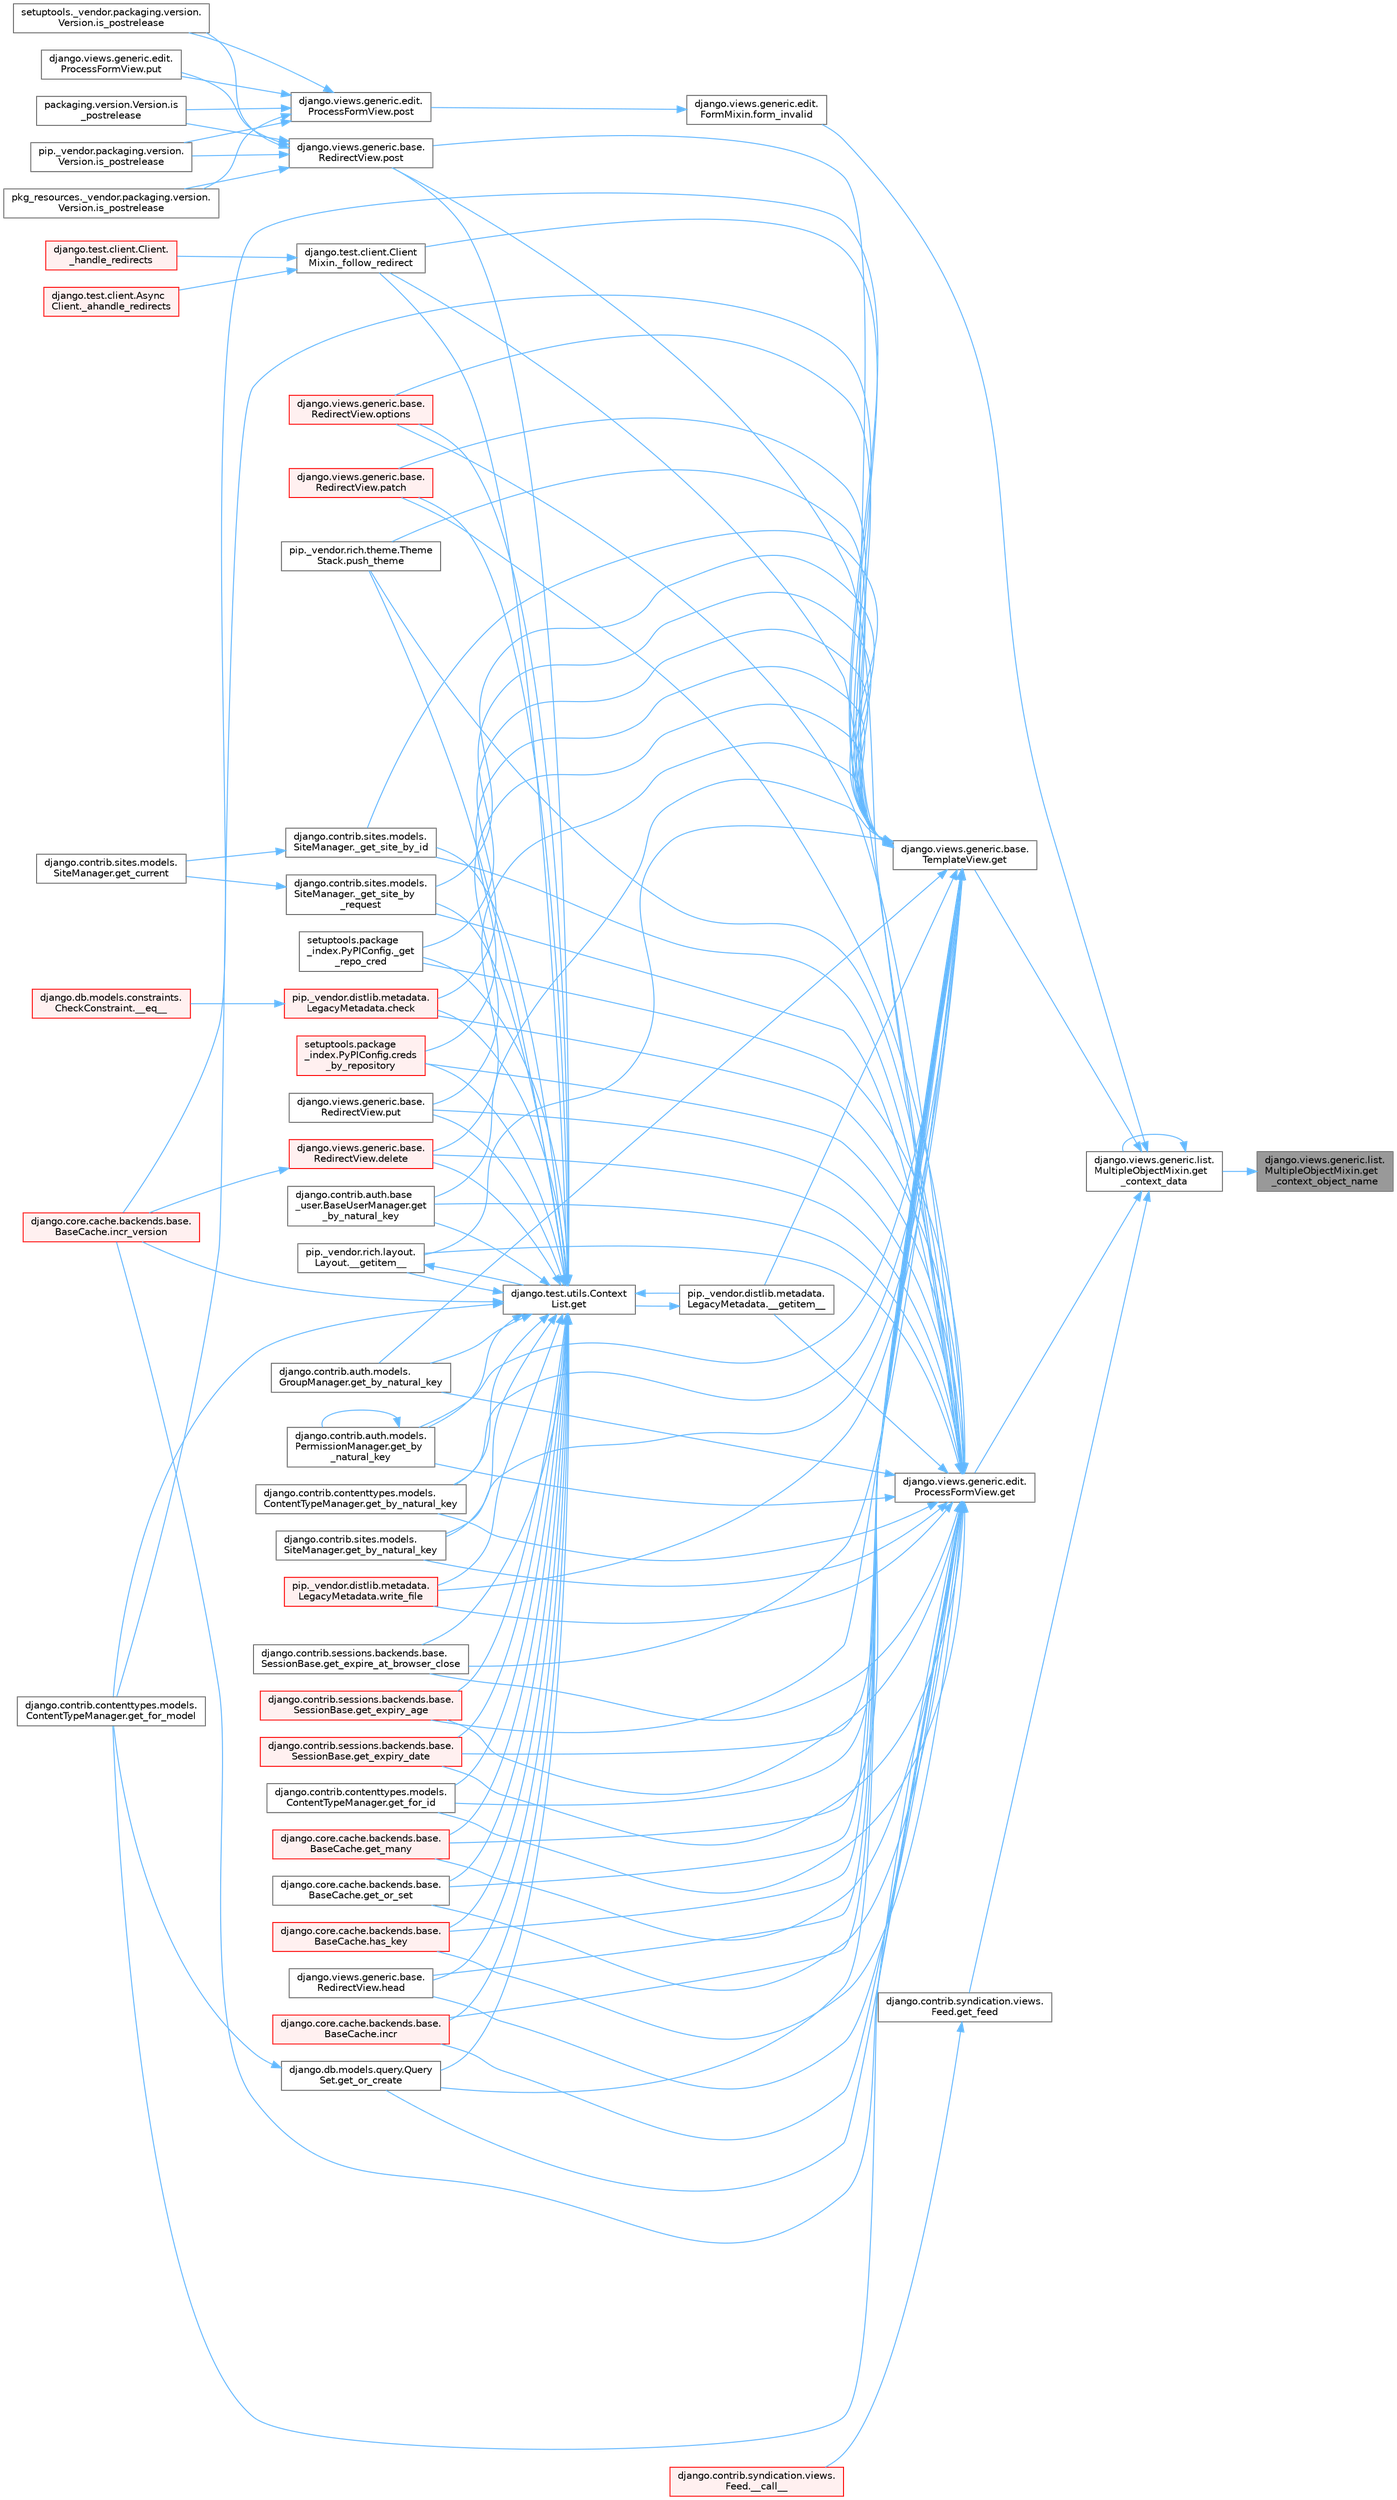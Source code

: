 digraph "django.views.generic.list.MultipleObjectMixin.get_context_object_name"
{
 // LATEX_PDF_SIZE
  bgcolor="transparent";
  edge [fontname=Helvetica,fontsize=10,labelfontname=Helvetica,labelfontsize=10];
  node [fontname=Helvetica,fontsize=10,shape=box,height=0.2,width=0.4];
  rankdir="RL";
  Node1 [id="Node000001",label="django.views.generic.list.\lMultipleObjectMixin.get\l_context_object_name",height=0.2,width=0.4,color="gray40", fillcolor="grey60", style="filled", fontcolor="black",tooltip=" "];
  Node1 -> Node2 [id="edge1_Node000001_Node000002",dir="back",color="steelblue1",style="solid",tooltip=" "];
  Node2 [id="Node000002",label="django.views.generic.list.\lMultipleObjectMixin.get\l_context_data",height=0.2,width=0.4,color="grey40", fillcolor="white", style="filled",URL="$classdjango_1_1views_1_1generic_1_1list_1_1_multiple_object_mixin.html#a10a1d27aca6a731b33b4b0bbcbdfd6f7",tooltip=" "];
  Node2 -> Node3 [id="edge2_Node000002_Node000003",dir="back",color="steelblue1",style="solid",tooltip=" "];
  Node3 [id="Node000003",label="django.views.generic.edit.\lFormMixin.form_invalid",height=0.2,width=0.4,color="grey40", fillcolor="white", style="filled",URL="$classdjango_1_1views_1_1generic_1_1edit_1_1_form_mixin.html#a3a9a5e20aa7819a6749c1ab36efb4936",tooltip=" "];
  Node3 -> Node4 [id="edge3_Node000003_Node000004",dir="back",color="steelblue1",style="solid",tooltip=" "];
  Node4 [id="Node000004",label="django.views.generic.edit.\lProcessFormView.post",height=0.2,width=0.4,color="grey40", fillcolor="white", style="filled",URL="$classdjango_1_1views_1_1generic_1_1edit_1_1_process_form_view.html#a6cf9ff8c9dd22e940a921672ddd1fa0e",tooltip=" "];
  Node4 -> Node5 [id="edge4_Node000004_Node000005",dir="back",color="steelblue1",style="solid",tooltip=" "];
  Node5 [id="Node000005",label="packaging.version.Version.is\l_postrelease",height=0.2,width=0.4,color="grey40", fillcolor="white", style="filled",URL="$classpackaging_1_1version_1_1_version.html#adfb53ca0004e704963c79aafdd5ac254",tooltip=" "];
  Node4 -> Node6 [id="edge5_Node000004_Node000006",dir="back",color="steelblue1",style="solid",tooltip=" "];
  Node6 [id="Node000006",label="pip._vendor.packaging.version.\lVersion.is_postrelease",height=0.2,width=0.4,color="grey40", fillcolor="white", style="filled",URL="$classpip_1_1__vendor_1_1packaging_1_1version_1_1_version.html#a13ff52f4a2a330c24d84da8669cba0f3",tooltip=" "];
  Node4 -> Node7 [id="edge6_Node000004_Node000007",dir="back",color="steelblue1",style="solid",tooltip=" "];
  Node7 [id="Node000007",label="pkg_resources._vendor.packaging.version.\lVersion.is_postrelease",height=0.2,width=0.4,color="grey40", fillcolor="white", style="filled",URL="$classpkg__resources_1_1__vendor_1_1packaging_1_1version_1_1_version.html#a3e7f7c2c0c5a5401fd6b3dc67beb8d1d",tooltip=" "];
  Node4 -> Node8 [id="edge7_Node000004_Node000008",dir="back",color="steelblue1",style="solid",tooltip=" "];
  Node8 [id="Node000008",label="setuptools._vendor.packaging.version.\lVersion.is_postrelease",height=0.2,width=0.4,color="grey40", fillcolor="white", style="filled",URL="$classsetuptools_1_1__vendor_1_1packaging_1_1version_1_1_version.html#a5647516e2057e8ec08c323424ddaab70",tooltip=" "];
  Node4 -> Node9 [id="edge8_Node000004_Node000009",dir="back",color="steelblue1",style="solid",tooltip=" "];
  Node9 [id="Node000009",label="django.views.generic.edit.\lProcessFormView.put",height=0.2,width=0.4,color="grey40", fillcolor="white", style="filled",URL="$classdjango_1_1views_1_1generic_1_1edit_1_1_process_form_view.html#aca9b521620af475d8ce7abc52d04694d",tooltip=" "];
  Node2 -> Node10 [id="edge9_Node000002_Node000010",dir="back",color="steelblue1",style="solid",tooltip=" "];
  Node10 [id="Node000010",label="django.views.generic.base.\lTemplateView.get",height=0.2,width=0.4,color="grey40", fillcolor="white", style="filled",URL="$classdjango_1_1views_1_1generic_1_1base_1_1_template_view.html#a12232ec7fd058af76ce8c7af132ef915",tooltip=" "];
  Node10 -> Node11 [id="edge10_Node000010_Node000011",dir="back",color="steelblue1",style="solid",tooltip=" "];
  Node11 [id="Node000011",label="pip._vendor.distlib.metadata.\lLegacyMetadata.__getitem__",height=0.2,width=0.4,color="grey40", fillcolor="white", style="filled",URL="$classpip_1_1__vendor_1_1distlib_1_1metadata_1_1_legacy_metadata.html#a4bbfa90e12a85ff919edb328c979731c",tooltip=" "];
  Node11 -> Node12 [id="edge11_Node000011_Node000012",dir="back",color="steelblue1",style="solid",tooltip=" "];
  Node12 [id="Node000012",label="django.test.utils.Context\lList.get",height=0.2,width=0.4,color="grey40", fillcolor="white", style="filled",URL="$classdjango_1_1test_1_1utils_1_1_context_list.html#a1797663a8ac92f44dcb9ad281a896842",tooltip=" "];
  Node12 -> Node11 [id="edge12_Node000012_Node000011",dir="back",color="steelblue1",style="solid",tooltip=" "];
  Node12 -> Node13 [id="edge13_Node000012_Node000013",dir="back",color="steelblue1",style="solid",tooltip=" "];
  Node13 [id="Node000013",label="pip._vendor.rich.layout.\lLayout.__getitem__",height=0.2,width=0.4,color="grey40", fillcolor="white", style="filled",URL="$classpip_1_1__vendor_1_1rich_1_1layout_1_1_layout.html#add0ab2d771b738c1d8f491d5fc922238",tooltip=" "];
  Node13 -> Node12 [id="edge14_Node000013_Node000012",dir="back",color="steelblue1",style="solid",tooltip=" "];
  Node12 -> Node14 [id="edge15_Node000012_Node000014",dir="back",color="steelblue1",style="solid",tooltip=" "];
  Node14 [id="Node000014",label="django.test.client.Client\lMixin._follow_redirect",height=0.2,width=0.4,color="grey40", fillcolor="white", style="filled",URL="$classdjango_1_1test_1_1client_1_1_client_mixin.html#a8ef9c674c0e06268a84a19666287c660",tooltip=" "];
  Node14 -> Node15 [id="edge16_Node000014_Node000015",dir="back",color="steelblue1",style="solid",tooltip=" "];
  Node15 [id="Node000015",label="django.test.client.Async\lClient._ahandle_redirects",height=0.2,width=0.4,color="red", fillcolor="#FFF0F0", style="filled",URL="$classdjango_1_1test_1_1client_1_1_async_client.html#a8740fe0dc39e7fe74e515be78449ee76",tooltip=" "];
  Node14 -> Node3170 [id="edge17_Node000014_Node003170",dir="back",color="steelblue1",style="solid",tooltip=" "];
  Node3170 [id="Node003170",label="django.test.client.Client.\l_handle_redirects",height=0.2,width=0.4,color="red", fillcolor="#FFF0F0", style="filled",URL="$classdjango_1_1test_1_1client_1_1_client.html#a234b328f33c374ad181aa49c6515d469",tooltip=" "];
  Node12 -> Node1788 [id="edge18_Node000012_Node001788",dir="back",color="steelblue1",style="solid",tooltip=" "];
  Node1788 [id="Node001788",label="setuptools.package\l_index.PyPIConfig._get\l_repo_cred",height=0.2,width=0.4,color="grey40", fillcolor="white", style="filled",URL="$classsetuptools_1_1package__index_1_1_py_p_i_config.html#ae131b3373b6208486cc5f156eaa7265a",tooltip=" "];
  Node12 -> Node1789 [id="edge19_Node000012_Node001789",dir="back",color="steelblue1",style="solid",tooltip=" "];
  Node1789 [id="Node001789",label="django.contrib.sites.models.\lSiteManager._get_site_by_id",height=0.2,width=0.4,color="grey40", fillcolor="white", style="filled",URL="$classdjango_1_1contrib_1_1sites_1_1models_1_1_site_manager.html#aa2caa86610079c1d43d51ecd4eeffdfd",tooltip=" "];
  Node1789 -> Node1790 [id="edge20_Node001789_Node001790",dir="back",color="steelblue1",style="solid",tooltip=" "];
  Node1790 [id="Node001790",label="django.contrib.sites.models.\lSiteManager.get_current",height=0.2,width=0.4,color="grey40", fillcolor="white", style="filled",URL="$classdjango_1_1contrib_1_1sites_1_1models_1_1_site_manager.html#ac155c05735cdabcfa6cbe4ee00482659",tooltip=" "];
  Node12 -> Node1791 [id="edge21_Node000012_Node001791",dir="back",color="steelblue1",style="solid",tooltip=" "];
  Node1791 [id="Node001791",label="django.contrib.sites.models.\lSiteManager._get_site_by\l_request",height=0.2,width=0.4,color="grey40", fillcolor="white", style="filled",URL="$classdjango_1_1contrib_1_1sites_1_1models_1_1_site_manager.html#afe4ac1f1603e7bc2e95bd348c30e9d81",tooltip=" "];
  Node1791 -> Node1790 [id="edge22_Node001791_Node001790",dir="back",color="steelblue1",style="solid",tooltip=" "];
  Node12 -> Node1792 [id="edge23_Node000012_Node001792",dir="back",color="steelblue1",style="solid",tooltip=" "];
  Node1792 [id="Node001792",label="pip._vendor.distlib.metadata.\lLegacyMetadata.check",height=0.2,width=0.4,color="red", fillcolor="#FFF0F0", style="filled",URL="$classpip_1_1__vendor_1_1distlib_1_1metadata_1_1_legacy_metadata.html#a9f3d75961911af2473c8092d354b3d85",tooltip=" "];
  Node1792 -> Node756 [id="edge24_Node001792_Node000756",dir="back",color="steelblue1",style="solid",tooltip=" "];
  Node756 [id="Node000756",label="django.db.models.constraints.\lCheckConstraint.__eq__",height=0.2,width=0.4,color="red", fillcolor="#FFF0F0", style="filled",URL="$classdjango_1_1db_1_1models_1_1constraints_1_1_check_constraint.html#a55875a553e53009967129f8b8a269475",tooltip=" "];
  Node12 -> Node1793 [id="edge25_Node000012_Node001793",dir="back",color="steelblue1",style="solid",tooltip=" "];
  Node1793 [id="Node001793",label="setuptools.package\l_index.PyPIConfig.creds\l_by_repository",height=0.2,width=0.4,color="red", fillcolor="#FFF0F0", style="filled",URL="$classsetuptools_1_1package__index_1_1_py_p_i_config.html#a277b3e89479d171582044b5f9eb920a0",tooltip=" "];
  Node12 -> Node1795 [id="edge26_Node000012_Node001795",dir="back",color="steelblue1",style="solid",tooltip=" "];
  Node1795 [id="Node001795",label="django.views.generic.base.\lRedirectView.delete",height=0.2,width=0.4,color="red", fillcolor="#FFF0F0", style="filled",URL="$classdjango_1_1views_1_1generic_1_1base_1_1_redirect_view.html#a7060a2e85ff141d1950dd42e436fb9f1",tooltip=" "];
  Node1795 -> Node513 [id="edge27_Node001795_Node000513",dir="back",color="steelblue1",style="solid",tooltip=" "];
  Node513 [id="Node000513",label="django.core.cache.backends.base.\lBaseCache.incr_version",height=0.2,width=0.4,color="red", fillcolor="#FFF0F0", style="filled",URL="$classdjango_1_1core_1_1cache_1_1backends_1_1base_1_1_base_cache.html#a3ac7d74ffcfca67e2afee86ecf858b34",tooltip=" "];
  Node12 -> Node1796 [id="edge28_Node000012_Node001796",dir="back",color="steelblue1",style="solid",tooltip=" "];
  Node1796 [id="Node001796",label="django.contrib.auth.base\l_user.BaseUserManager.get\l_by_natural_key",height=0.2,width=0.4,color="grey40", fillcolor="white", style="filled",URL="$classdjango_1_1contrib_1_1auth_1_1base__user_1_1_base_user_manager.html#a9e0cf0e3651ecbe163d9f87b076b0bf9",tooltip=" "];
  Node12 -> Node1797 [id="edge29_Node000012_Node001797",dir="back",color="steelblue1",style="solid",tooltip=" "];
  Node1797 [id="Node001797",label="django.contrib.auth.models.\lGroupManager.get_by_natural_key",height=0.2,width=0.4,color="grey40", fillcolor="white", style="filled",URL="$classdjango_1_1contrib_1_1auth_1_1models_1_1_group_manager.html#af57a9a2ac1ef277ef6f1956f9d25293e",tooltip=" "];
  Node12 -> Node1798 [id="edge30_Node000012_Node001798",dir="back",color="steelblue1",style="solid",tooltip=" "];
  Node1798 [id="Node001798",label="django.contrib.auth.models.\lPermissionManager.get_by\l_natural_key",height=0.2,width=0.4,color="grey40", fillcolor="white", style="filled",URL="$classdjango_1_1contrib_1_1auth_1_1models_1_1_permission_manager.html#a27621698d1bd2b3a2d73dbcd84db0cc3",tooltip=" "];
  Node1798 -> Node1798 [id="edge31_Node001798_Node001798",dir="back",color="steelblue1",style="solid",tooltip=" "];
  Node12 -> Node1799 [id="edge32_Node000012_Node001799",dir="back",color="steelblue1",style="solid",tooltip=" "];
  Node1799 [id="Node001799",label="django.contrib.contenttypes.models.\lContentTypeManager.get_by_natural_key",height=0.2,width=0.4,color="grey40", fillcolor="white", style="filled",URL="$classdjango_1_1contrib_1_1contenttypes_1_1models_1_1_content_type_manager.html#aa19a7b03514cc1871e322fd5aeb2ecbe",tooltip=" "];
  Node12 -> Node1800 [id="edge33_Node000012_Node001800",dir="back",color="steelblue1",style="solid",tooltip=" "];
  Node1800 [id="Node001800",label="django.contrib.sites.models.\lSiteManager.get_by_natural_key",height=0.2,width=0.4,color="grey40", fillcolor="white", style="filled",URL="$classdjango_1_1contrib_1_1sites_1_1models_1_1_site_manager.html#aeb05076243fd13bbdb7e1fe18794269c",tooltip=" "];
  Node12 -> Node1801 [id="edge34_Node000012_Node001801",dir="back",color="steelblue1",style="solid",tooltip=" "];
  Node1801 [id="Node001801",label="django.contrib.sessions.backends.base.\lSessionBase.get_expire_at_browser_close",height=0.2,width=0.4,color="grey40", fillcolor="white", style="filled",URL="$classdjango_1_1contrib_1_1sessions_1_1backends_1_1base_1_1_session_base.html#a84c6c4afda960d505a1b2a7d3f97d75f",tooltip=" "];
  Node12 -> Node1802 [id="edge35_Node000012_Node001802",dir="back",color="steelblue1",style="solid",tooltip=" "];
  Node1802 [id="Node001802",label="django.contrib.sessions.backends.base.\lSessionBase.get_expiry_age",height=0.2,width=0.4,color="red", fillcolor="#FFF0F0", style="filled",URL="$classdjango_1_1contrib_1_1sessions_1_1backends_1_1base_1_1_session_base.html#af853871a0f2af33b0fd38d04e9296e01",tooltip=" "];
  Node12 -> Node1803 [id="edge36_Node000012_Node001803",dir="back",color="steelblue1",style="solid",tooltip=" "];
  Node1803 [id="Node001803",label="django.contrib.sessions.backends.base.\lSessionBase.get_expiry_date",height=0.2,width=0.4,color="red", fillcolor="#FFF0F0", style="filled",URL="$classdjango_1_1contrib_1_1sessions_1_1backends_1_1base_1_1_session_base.html#af87a5a48ca86a64f795e97f3529df849",tooltip=" "];
  Node12 -> Node1805 [id="edge37_Node000012_Node001805",dir="back",color="steelblue1",style="solid",tooltip=" "];
  Node1805 [id="Node001805",label="django.contrib.contenttypes.models.\lContentTypeManager.get_for_id",height=0.2,width=0.4,color="grey40", fillcolor="white", style="filled",URL="$classdjango_1_1contrib_1_1contenttypes_1_1models_1_1_content_type_manager.html#a4f41aa06163cf8140d954a9d9ac0e99f",tooltip=" "];
  Node12 -> Node683 [id="edge38_Node000012_Node000683",dir="back",color="steelblue1",style="solid",tooltip=" "];
  Node683 [id="Node000683",label="django.contrib.contenttypes.models.\lContentTypeManager.get_for_model",height=0.2,width=0.4,color="grey40", fillcolor="white", style="filled",URL="$classdjango_1_1contrib_1_1contenttypes_1_1models_1_1_content_type_manager.html#a1b89bc07df6111e44f749d556f96a414",tooltip=" "];
  Node12 -> Node1806 [id="edge39_Node000012_Node001806",dir="back",color="steelblue1",style="solid",tooltip=" "];
  Node1806 [id="Node001806",label="django.core.cache.backends.base.\lBaseCache.get_many",height=0.2,width=0.4,color="red", fillcolor="#FFF0F0", style="filled",URL="$classdjango_1_1core_1_1cache_1_1backends_1_1base_1_1_base_cache.html#a1d156ab9ced75cecfa673cbee3ac9053",tooltip=" "];
  Node12 -> Node682 [id="edge40_Node000012_Node000682",dir="back",color="steelblue1",style="solid",tooltip=" "];
  Node682 [id="Node000682",label="django.db.models.query.Query\lSet.get_or_create",height=0.2,width=0.4,color="grey40", fillcolor="white", style="filled",URL="$classdjango_1_1db_1_1models_1_1query_1_1_query_set.html#a0f727927ec4d1b9f3087b831cc911c59",tooltip=" "];
  Node682 -> Node683 [id="edge41_Node000682_Node000683",dir="back",color="steelblue1",style="solid",tooltip=" "];
  Node12 -> Node698 [id="edge42_Node000012_Node000698",dir="back",color="steelblue1",style="solid",tooltip=" "];
  Node698 [id="Node000698",label="django.core.cache.backends.base.\lBaseCache.get_or_set",height=0.2,width=0.4,color="grey40", fillcolor="white", style="filled",URL="$classdjango_1_1core_1_1cache_1_1backends_1_1base_1_1_base_cache.html#ac478d532b4c2b74987f49ff8291e5343",tooltip=" "];
  Node12 -> Node1808 [id="edge43_Node000012_Node001808",dir="back",color="steelblue1",style="solid",tooltip=" "];
  Node1808 [id="Node001808",label="django.core.cache.backends.base.\lBaseCache.has_key",height=0.2,width=0.4,color="red", fillcolor="#FFF0F0", style="filled",URL="$classdjango_1_1core_1_1cache_1_1backends_1_1base_1_1_base_cache.html#a2d06a56d17661d63648e1ec13ae93d3b",tooltip=" "];
  Node12 -> Node1810 [id="edge44_Node000012_Node001810",dir="back",color="steelblue1",style="solid",tooltip=" "];
  Node1810 [id="Node001810",label="django.views.generic.base.\lRedirectView.head",height=0.2,width=0.4,color="grey40", fillcolor="white", style="filled",URL="$classdjango_1_1views_1_1generic_1_1base_1_1_redirect_view.html#a34f0a0a5fb94f117f4752789a8db216a",tooltip=" "];
  Node12 -> Node735 [id="edge45_Node000012_Node000735",dir="back",color="steelblue1",style="solid",tooltip=" "];
  Node735 [id="Node000735",label="django.core.cache.backends.base.\lBaseCache.incr",height=0.2,width=0.4,color="red", fillcolor="#FFF0F0", style="filled",URL="$classdjango_1_1core_1_1cache_1_1backends_1_1base_1_1_base_cache.html#ab502f06a18e16d3d1495fdf1dca28831",tooltip=" "];
  Node12 -> Node513 [id="edge46_Node000012_Node000513",dir="back",color="steelblue1",style="solid",tooltip=" "];
  Node12 -> Node1811 [id="edge47_Node000012_Node001811",dir="back",color="steelblue1",style="solid",tooltip=" "];
  Node1811 [id="Node001811",label="django.views.generic.base.\lRedirectView.options",height=0.2,width=0.4,color="red", fillcolor="#FFF0F0", style="filled",URL="$classdjango_1_1views_1_1generic_1_1base_1_1_redirect_view.html#a444de156c79647344c987295c47a76e1",tooltip=" "];
  Node12 -> Node1812 [id="edge48_Node000012_Node001812",dir="back",color="steelblue1",style="solid",tooltip=" "];
  Node1812 [id="Node001812",label="django.views.generic.base.\lRedirectView.patch",height=0.2,width=0.4,color="red", fillcolor="#FFF0F0", style="filled",URL="$classdjango_1_1views_1_1generic_1_1base_1_1_redirect_view.html#a1af0176656ad2642a86603a7f2efd6c8",tooltip=" "];
  Node12 -> Node1815 [id="edge49_Node000012_Node001815",dir="back",color="steelblue1",style="solid",tooltip=" "];
  Node1815 [id="Node001815",label="django.views.generic.base.\lRedirectView.post",height=0.2,width=0.4,color="grey40", fillcolor="white", style="filled",URL="$classdjango_1_1views_1_1generic_1_1base_1_1_redirect_view.html#a20f1374a926b81c739ea2672fbe38552",tooltip=" "];
  Node1815 -> Node5 [id="edge50_Node001815_Node000005",dir="back",color="steelblue1",style="solid",tooltip=" "];
  Node1815 -> Node6 [id="edge51_Node001815_Node000006",dir="back",color="steelblue1",style="solid",tooltip=" "];
  Node1815 -> Node7 [id="edge52_Node001815_Node000007",dir="back",color="steelblue1",style="solid",tooltip=" "];
  Node1815 -> Node8 [id="edge53_Node001815_Node000008",dir="back",color="steelblue1",style="solid",tooltip=" "];
  Node1815 -> Node9 [id="edge54_Node001815_Node000009",dir="back",color="steelblue1",style="solid",tooltip=" "];
  Node12 -> Node1816 [id="edge55_Node000012_Node001816",dir="back",color="steelblue1",style="solid",tooltip=" "];
  Node1816 [id="Node001816",label="pip._vendor.rich.theme.Theme\lStack.push_theme",height=0.2,width=0.4,color="grey40", fillcolor="white", style="filled",URL="$classpip_1_1__vendor_1_1rich_1_1theme_1_1_theme_stack.html#a59e2cc731ff921b7ce76aa4aa4eaf948",tooltip=" "];
  Node12 -> Node1817 [id="edge56_Node000012_Node001817",dir="back",color="steelblue1",style="solid",tooltip=" "];
  Node1817 [id="Node001817",label="django.views.generic.base.\lRedirectView.put",height=0.2,width=0.4,color="grey40", fillcolor="white", style="filled",URL="$classdjango_1_1views_1_1generic_1_1base_1_1_redirect_view.html#a898fb37aa8487c3c0ef4f20bd40ed854",tooltip=" "];
  Node12 -> Node1112 [id="edge57_Node000012_Node001112",dir="back",color="steelblue1",style="solid",tooltip=" "];
  Node1112 [id="Node001112",label="pip._vendor.distlib.metadata.\lLegacyMetadata.write_file",height=0.2,width=0.4,color="red", fillcolor="#FFF0F0", style="filled",URL="$classpip_1_1__vendor_1_1distlib_1_1metadata_1_1_legacy_metadata.html#a4b0b012bbb45bf51d369c39eeb3c734f",tooltip=" "];
  Node10 -> Node13 [id="edge58_Node000010_Node000013",dir="back",color="steelblue1",style="solid",tooltip=" "];
  Node10 -> Node14 [id="edge59_Node000010_Node000014",dir="back",color="steelblue1",style="solid",tooltip=" "];
  Node10 -> Node1788 [id="edge60_Node000010_Node001788",dir="back",color="steelblue1",style="solid",tooltip=" "];
  Node10 -> Node1789 [id="edge61_Node000010_Node001789",dir="back",color="steelblue1",style="solid",tooltip=" "];
  Node10 -> Node1791 [id="edge62_Node000010_Node001791",dir="back",color="steelblue1",style="solid",tooltip=" "];
  Node10 -> Node1792 [id="edge63_Node000010_Node001792",dir="back",color="steelblue1",style="solid",tooltip=" "];
  Node10 -> Node1793 [id="edge64_Node000010_Node001793",dir="back",color="steelblue1",style="solid",tooltip=" "];
  Node10 -> Node1795 [id="edge65_Node000010_Node001795",dir="back",color="steelblue1",style="solid",tooltip=" "];
  Node10 -> Node1796 [id="edge66_Node000010_Node001796",dir="back",color="steelblue1",style="solid",tooltip=" "];
  Node10 -> Node1797 [id="edge67_Node000010_Node001797",dir="back",color="steelblue1",style="solid",tooltip=" "];
  Node10 -> Node1798 [id="edge68_Node000010_Node001798",dir="back",color="steelblue1",style="solid",tooltip=" "];
  Node10 -> Node1799 [id="edge69_Node000010_Node001799",dir="back",color="steelblue1",style="solid",tooltip=" "];
  Node10 -> Node1800 [id="edge70_Node000010_Node001800",dir="back",color="steelblue1",style="solid",tooltip=" "];
  Node10 -> Node1801 [id="edge71_Node000010_Node001801",dir="back",color="steelblue1",style="solid",tooltip=" "];
  Node10 -> Node1802 [id="edge72_Node000010_Node001802",dir="back",color="steelblue1",style="solid",tooltip=" "];
  Node10 -> Node1803 [id="edge73_Node000010_Node001803",dir="back",color="steelblue1",style="solid",tooltip=" "];
  Node10 -> Node1805 [id="edge74_Node000010_Node001805",dir="back",color="steelblue1",style="solid",tooltip=" "];
  Node10 -> Node683 [id="edge75_Node000010_Node000683",dir="back",color="steelblue1",style="solid",tooltip=" "];
  Node10 -> Node1806 [id="edge76_Node000010_Node001806",dir="back",color="steelblue1",style="solid",tooltip=" "];
  Node10 -> Node682 [id="edge77_Node000010_Node000682",dir="back",color="steelblue1",style="solid",tooltip=" "];
  Node10 -> Node698 [id="edge78_Node000010_Node000698",dir="back",color="steelblue1",style="solid",tooltip=" "];
  Node10 -> Node1808 [id="edge79_Node000010_Node001808",dir="back",color="steelblue1",style="solid",tooltip=" "];
  Node10 -> Node1810 [id="edge80_Node000010_Node001810",dir="back",color="steelblue1",style="solid",tooltip=" "];
  Node10 -> Node735 [id="edge81_Node000010_Node000735",dir="back",color="steelblue1",style="solid",tooltip=" "];
  Node10 -> Node513 [id="edge82_Node000010_Node000513",dir="back",color="steelblue1",style="solid",tooltip=" "];
  Node10 -> Node1811 [id="edge83_Node000010_Node001811",dir="back",color="steelblue1",style="solid",tooltip=" "];
  Node10 -> Node1812 [id="edge84_Node000010_Node001812",dir="back",color="steelblue1",style="solid",tooltip=" "];
  Node10 -> Node1815 [id="edge85_Node000010_Node001815",dir="back",color="steelblue1",style="solid",tooltip=" "];
  Node10 -> Node1816 [id="edge86_Node000010_Node001816",dir="back",color="steelblue1",style="solid",tooltip=" "];
  Node10 -> Node1817 [id="edge87_Node000010_Node001817",dir="back",color="steelblue1",style="solid",tooltip=" "];
  Node10 -> Node1112 [id="edge88_Node000010_Node001112",dir="back",color="steelblue1",style="solid",tooltip=" "];
  Node2 -> Node1886 [id="edge89_Node000002_Node001886",dir="back",color="steelblue1",style="solid",tooltip=" "];
  Node1886 [id="Node001886",label="django.views.generic.edit.\lProcessFormView.get",height=0.2,width=0.4,color="grey40", fillcolor="white", style="filled",URL="$classdjango_1_1views_1_1generic_1_1edit_1_1_process_form_view.html#af7def109918828469fd90c209d775e40",tooltip=" "];
  Node1886 -> Node11 [id="edge90_Node001886_Node000011",dir="back",color="steelblue1",style="solid",tooltip=" "];
  Node1886 -> Node13 [id="edge91_Node001886_Node000013",dir="back",color="steelblue1",style="solid",tooltip=" "];
  Node1886 -> Node14 [id="edge92_Node001886_Node000014",dir="back",color="steelblue1",style="solid",tooltip=" "];
  Node1886 -> Node1788 [id="edge93_Node001886_Node001788",dir="back",color="steelblue1",style="solid",tooltip=" "];
  Node1886 -> Node1789 [id="edge94_Node001886_Node001789",dir="back",color="steelblue1",style="solid",tooltip=" "];
  Node1886 -> Node1791 [id="edge95_Node001886_Node001791",dir="back",color="steelblue1",style="solid",tooltip=" "];
  Node1886 -> Node1792 [id="edge96_Node001886_Node001792",dir="back",color="steelblue1",style="solid",tooltip=" "];
  Node1886 -> Node1793 [id="edge97_Node001886_Node001793",dir="back",color="steelblue1",style="solid",tooltip=" "];
  Node1886 -> Node1795 [id="edge98_Node001886_Node001795",dir="back",color="steelblue1",style="solid",tooltip=" "];
  Node1886 -> Node1796 [id="edge99_Node001886_Node001796",dir="back",color="steelblue1",style="solid",tooltip=" "];
  Node1886 -> Node1797 [id="edge100_Node001886_Node001797",dir="back",color="steelblue1",style="solid",tooltip=" "];
  Node1886 -> Node1798 [id="edge101_Node001886_Node001798",dir="back",color="steelblue1",style="solid",tooltip=" "];
  Node1886 -> Node1799 [id="edge102_Node001886_Node001799",dir="back",color="steelblue1",style="solid",tooltip=" "];
  Node1886 -> Node1800 [id="edge103_Node001886_Node001800",dir="back",color="steelblue1",style="solid",tooltip=" "];
  Node1886 -> Node1801 [id="edge104_Node001886_Node001801",dir="back",color="steelblue1",style="solid",tooltip=" "];
  Node1886 -> Node1802 [id="edge105_Node001886_Node001802",dir="back",color="steelblue1",style="solid",tooltip=" "];
  Node1886 -> Node1803 [id="edge106_Node001886_Node001803",dir="back",color="steelblue1",style="solid",tooltip=" "];
  Node1886 -> Node1805 [id="edge107_Node001886_Node001805",dir="back",color="steelblue1",style="solid",tooltip=" "];
  Node1886 -> Node683 [id="edge108_Node001886_Node000683",dir="back",color="steelblue1",style="solid",tooltip=" "];
  Node1886 -> Node1806 [id="edge109_Node001886_Node001806",dir="back",color="steelblue1",style="solid",tooltip=" "];
  Node1886 -> Node682 [id="edge110_Node001886_Node000682",dir="back",color="steelblue1",style="solid",tooltip=" "];
  Node1886 -> Node698 [id="edge111_Node001886_Node000698",dir="back",color="steelblue1",style="solid",tooltip=" "];
  Node1886 -> Node1808 [id="edge112_Node001886_Node001808",dir="back",color="steelblue1",style="solid",tooltip=" "];
  Node1886 -> Node1810 [id="edge113_Node001886_Node001810",dir="back",color="steelblue1",style="solid",tooltip=" "];
  Node1886 -> Node735 [id="edge114_Node001886_Node000735",dir="back",color="steelblue1",style="solid",tooltip=" "];
  Node1886 -> Node513 [id="edge115_Node001886_Node000513",dir="back",color="steelblue1",style="solid",tooltip=" "];
  Node1886 -> Node1811 [id="edge116_Node001886_Node001811",dir="back",color="steelblue1",style="solid",tooltip=" "];
  Node1886 -> Node1812 [id="edge117_Node001886_Node001812",dir="back",color="steelblue1",style="solid",tooltip=" "];
  Node1886 -> Node1815 [id="edge118_Node001886_Node001815",dir="back",color="steelblue1",style="solid",tooltip=" "];
  Node1886 -> Node1816 [id="edge119_Node001886_Node001816",dir="back",color="steelblue1",style="solid",tooltip=" "];
  Node1886 -> Node1817 [id="edge120_Node001886_Node001817",dir="back",color="steelblue1",style="solid",tooltip=" "];
  Node1886 -> Node1112 [id="edge121_Node001886_Node001112",dir="back",color="steelblue1",style="solid",tooltip=" "];
  Node2 -> Node2 [id="edge122_Node000002_Node000002",dir="back",color="steelblue1",style="solid",tooltip=" "];
  Node2 -> Node1887 [id="edge123_Node000002_Node001887",dir="back",color="steelblue1",style="solid",tooltip=" "];
  Node1887 [id="Node001887",label="django.contrib.syndication.views.\lFeed.get_feed",height=0.2,width=0.4,color="grey40", fillcolor="white", style="filled",URL="$classdjango_1_1contrib_1_1syndication_1_1views_1_1_feed.html#a22e9036857876e13966fd7f846ae909d",tooltip=" "];
  Node1887 -> Node1888 [id="edge124_Node001887_Node001888",dir="back",color="steelblue1",style="solid",tooltip=" "];
  Node1888 [id="Node001888",label="django.contrib.syndication.views.\lFeed.__call__",height=0.2,width=0.4,color="red", fillcolor="#FFF0F0", style="filled",URL="$classdjango_1_1contrib_1_1syndication_1_1views_1_1_feed.html#ac7a9680a1b709d8eb37ae3c6ce000220",tooltip=" "];
}
